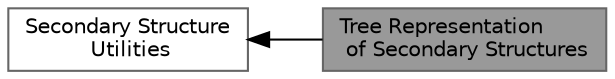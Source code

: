 digraph "Tree Representation of Secondary Structures"
{
 // INTERACTIVE_SVG=YES
 // LATEX_PDF_SIZE
  bgcolor="transparent";
  edge [fontname=Helvetica,fontsize=10,labelfontname=Helvetica,labelfontsize=10];
  node [fontname=Helvetica,fontsize=10,shape=box,height=0.2,width=0.4];
  rankdir=LR;
  Node2 [label="Secondary Structure\l Utilities",height=0.2,width=0.4,color="grey40", fillcolor="white", style="filled",URL="$group__struct__utils.html",tooltip="Functions to create, parse, convert, manipulate, and compare secondary structure representations."];
  Node1 [label="Tree Representation\l of Secondary Structures",height=0.2,width=0.4,color="gray40", fillcolor="grey60", style="filled", fontcolor="black",tooltip="Secondary structures can be readily represented as trees, where internal nodes represent base pairs,..."];
  Node2->Node1 [shape=plaintext, dir="back", style="solid"];
}

